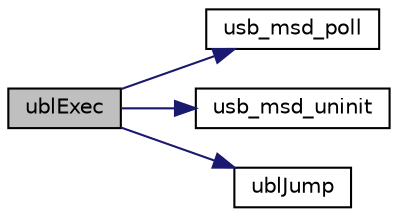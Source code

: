 digraph "ublExec"
{
  edge [fontname="Helvetica",fontsize="10",labelfontname="Helvetica",labelfontsize="10"];
  node [fontname="Helvetica",fontsize="10",shape=record];
  rankdir="LR";
  Node1 [label="ublExec",height=0.2,width=0.4,color="black", fillcolor="grey75", style="filled" fontcolor="black"];
  Node1 -> Node2 [color="midnightblue",fontsize="10",style="solid",fontname="Helvetica"];
  Node2 [label="usb_msd_poll",height=0.2,width=0.4,color="black", fillcolor="white", style="filled",URL="$usb__msd_8h.html#a1c13c4bbc74ea8cd398d39f6297a3fd4"];
  Node1 -> Node3 [color="midnightblue",fontsize="10",style="solid",fontname="Helvetica"];
  Node3 [label="usb_msd_uninit",height=0.2,width=0.4,color="black", fillcolor="white", style="filled",URL="$usb__msd_8h.html#a09b91e4ba1bbb991f9d5f97c66b1d9c6"];
  Node1 -> Node4 [color="midnightblue",fontsize="10",style="solid",fontname="Helvetica"];
  Node4 [label="ublJump",height=0.2,width=0.4,color="black", fillcolor="white", style="filled",URL="$ubl__exec_8c.html#a5c55df3394ff9d75d1282c462b761c10"];
}
